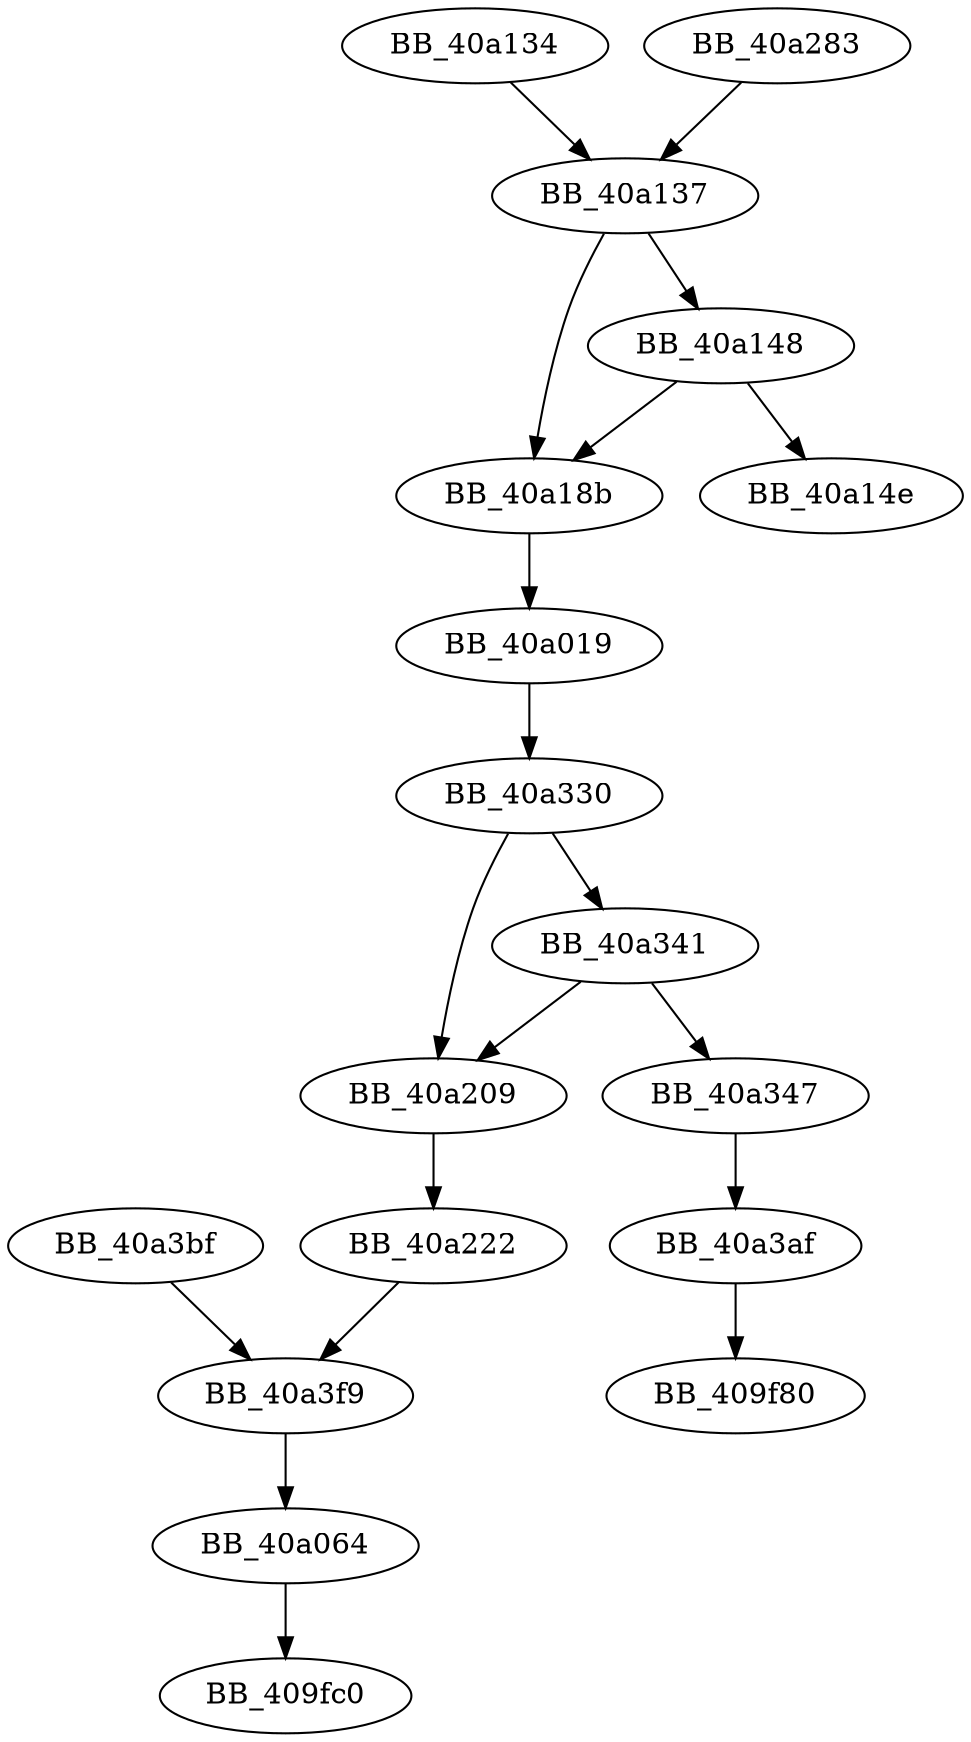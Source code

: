 DiGraph sub_40A019{
BB_40a019->BB_40a330
BB_40a064->BB_409fc0
BB_40a134->BB_40a137
BB_40a137->BB_40a148
BB_40a137->BB_40a18b
BB_40a148->BB_40a14e
BB_40a148->BB_40a18b
BB_40a18b->BB_40a019
BB_40a209->BB_40a222
BB_40a222->BB_40a3f9
BB_40a283->BB_40a137
BB_40a330->BB_40a209
BB_40a330->BB_40a341
BB_40a341->BB_40a209
BB_40a341->BB_40a347
BB_40a347->BB_40a3af
BB_40a3af->BB_409f80
BB_40a3bf->BB_40a3f9
BB_40a3f9->BB_40a064
}
